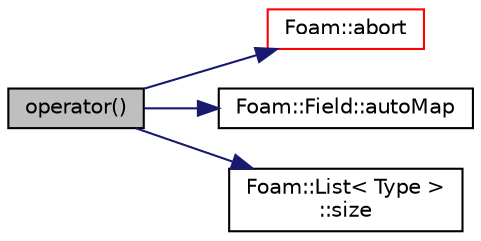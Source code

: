 digraph "operator()"
{
  bgcolor="transparent";
  edge [fontname="Helvetica",fontsize="10",labelfontname="Helvetica",labelfontsize="10"];
  node [fontname="Helvetica",fontsize="10",shape=record];
  rankdir="LR";
  Node2 [label="operator()",height=0.2,width=0.4,color="black", fillcolor="grey75", style="filled", fontcolor="black"];
  Node2 -> Node3 [color="midnightblue",fontsize="10",style="solid",fontname="Helvetica"];
  Node3 [label="Foam::abort",height=0.2,width=0.4,color="red",URL="$a21851.html#a447107a607d03e417307c203fa5fb44b"];
  Node2 -> Node48 [color="midnightblue",fontsize="10",style="solid",fontname="Helvetica"];
  Node48 [label="Foam::Field::autoMap",height=0.2,width=0.4,color="black",URL="$a27573.html#a4e1ad0c02ab6adecdf8edff203159e4c",tooltip="Map from self. "];
  Node2 -> Node49 [color="midnightblue",fontsize="10",style="solid",fontname="Helvetica"];
  Node49 [label="Foam::List\< Type \>\l::size",height=0.2,width=0.4,color="black",URL="$a26833.html#a8a5f6fa29bd4b500caf186f60245b384",tooltip="Override size to be inconsistent with allocated storage. "];
}
